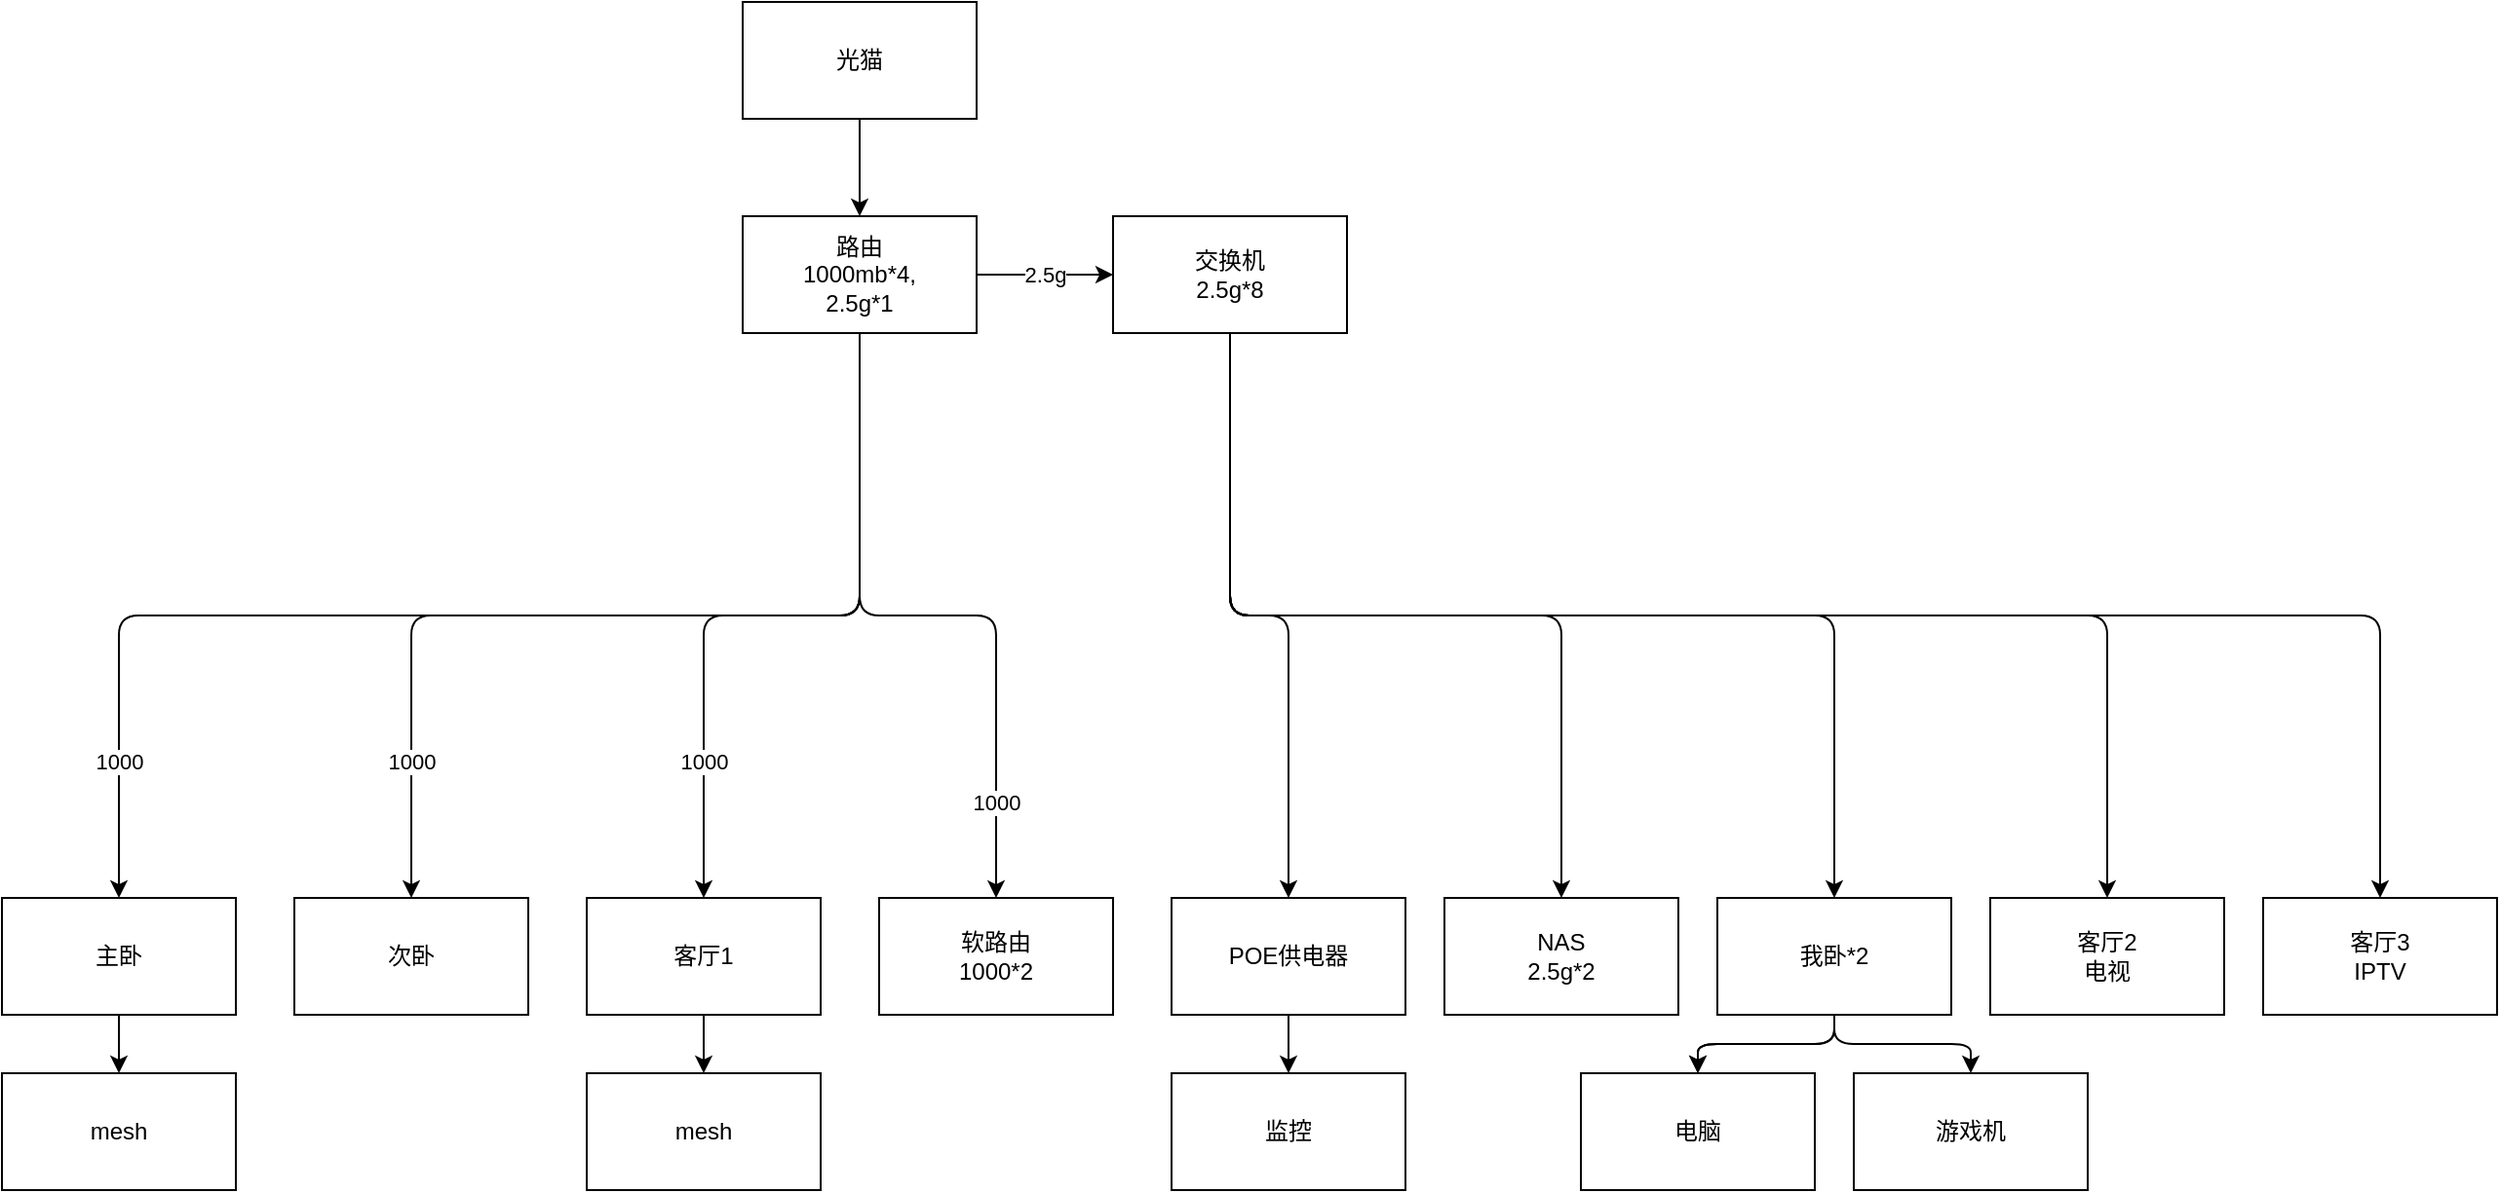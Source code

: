 <mxfile>
    <diagram id="ANKODWog5Ar2iBf3Cmg6" name="Page-1">
        <mxGraphModel dx="1525" dy="761" grid="1" gridSize="10" guides="1" tooltips="1" connect="1" arrows="1" fold="1" page="1" pageScale="1" pageWidth="850" pageHeight="1100" math="0" shadow="0">
            <root>
                <mxCell id="0"/>
                <mxCell id="1" parent="0"/>
                <mxCell id="52" style="edgeStyle=orthogonalEdgeStyle;html=1;exitX=0.5;exitY=1;exitDx=0;exitDy=0;entryX=0.5;entryY=0;entryDx=0;entryDy=0;" parent="1" source="2" target="3" edge="1">
                    <mxGeometry relative="1" as="geometry"/>
                </mxCell>
                <mxCell id="2" value="光猫" style="whiteSpace=wrap;html=1;" parent="1" vertex="1">
                    <mxGeometry x="400" y="10" width="120" height="60" as="geometry"/>
                </mxCell>
                <mxCell id="28" value="1000" style="edgeStyle=orthogonalEdgeStyle;html=1;exitX=0.5;exitY=1;exitDx=0;exitDy=0;entryX=0.5;entryY=0;entryDx=0;entryDy=0;" parent="1" source="3" target="27" edge="1">
                    <mxGeometry x="0.726" relative="1" as="geometry">
                        <mxPoint as="offset"/>
                    </mxGeometry>
                </mxCell>
                <mxCell id="32" value="2.5g" style="edgeStyle=orthogonalEdgeStyle;html=1;exitX=1;exitY=0.5;exitDx=0;exitDy=0;" parent="1" source="3" target="31" edge="1">
                    <mxGeometry relative="1" as="geometry"/>
                </mxCell>
                <mxCell id="53" value="1000" style="edgeStyle=orthogonalEdgeStyle;html=1;exitX=0.5;exitY=1;exitDx=0;exitDy=0;entryX=0.5;entryY=0;entryDx=0;entryDy=0;" parent="1" source="3" target="11" edge="1">
                    <mxGeometry x="0.731" relative="1" as="geometry">
                        <mxPoint x="290" y="280" as="targetPoint"/>
                        <mxPoint as="offset"/>
                    </mxGeometry>
                </mxCell>
                <mxCell id="60" value="1000" style="edgeStyle=orthogonalEdgeStyle;html=1;exitX=0.5;exitY=1;exitDx=0;exitDy=0;" edge="1" parent="1" source="3" target="9">
                    <mxGeometry x="0.791" relative="1" as="geometry">
                        <mxPoint as="offset"/>
                    </mxGeometry>
                </mxCell>
                <mxCell id="61" value="1000" style="edgeStyle=orthogonalEdgeStyle;html=1;entryX=0.5;entryY=0;entryDx=0;entryDy=0;" edge="1" parent="1" source="3" target="19">
                    <mxGeometry x="0.622" relative="1" as="geometry">
                        <mxPoint as="offset"/>
                    </mxGeometry>
                </mxCell>
                <mxCell id="3" value="路由&lt;br&gt;1000mb*4,&lt;br&gt;2.5g*1" style="whiteSpace=wrap;html=1;" parent="1" vertex="1">
                    <mxGeometry x="400" y="120" width="120" height="60" as="geometry"/>
                </mxCell>
                <mxCell id="37" style="edgeStyle=orthogonalEdgeStyle;html=1;entryX=0.5;entryY=0;entryDx=0;entryDy=0;" parent="1" source="9" target="36" edge="1">
                    <mxGeometry relative="1" as="geometry"/>
                </mxCell>
                <mxCell id="9" value="主卧" style="whiteSpace=wrap;html=1;" parent="1" vertex="1">
                    <mxGeometry x="20" y="470" width="120" height="60" as="geometry"/>
                </mxCell>
                <mxCell id="11" value="次卧" style="whiteSpace=wrap;html=1;" parent="1" vertex="1">
                    <mxGeometry x="170" y="470" width="120" height="60" as="geometry"/>
                </mxCell>
                <mxCell id="65" value="" style="edgeStyle=orthogonalEdgeStyle;html=1;" edge="1" parent="1" source="14" target="64">
                    <mxGeometry relative="1" as="geometry"/>
                </mxCell>
                <mxCell id="66" value="" style="edgeStyle=orthogonalEdgeStyle;html=1;" edge="1" parent="1" source="14" target="64">
                    <mxGeometry relative="1" as="geometry"/>
                </mxCell>
                <mxCell id="68" style="edgeStyle=orthogonalEdgeStyle;html=1;exitX=0.5;exitY=1;exitDx=0;exitDy=0;entryX=0.5;entryY=0;entryDx=0;entryDy=0;" edge="1" parent="1" source="14" target="67">
                    <mxGeometry relative="1" as="geometry"/>
                </mxCell>
                <mxCell id="14" value="我卧*2" style="whiteSpace=wrap;html=1;" parent="1" vertex="1">
                    <mxGeometry x="900" y="470" width="120" height="60" as="geometry"/>
                </mxCell>
                <mxCell id="44" value="" style="edgeStyle=orthogonalEdgeStyle;html=1;" parent="1" source="19" target="43" edge="1">
                    <mxGeometry relative="1" as="geometry"/>
                </mxCell>
                <mxCell id="19" value="客厅1" style="whiteSpace=wrap;html=1;" parent="1" vertex="1">
                    <mxGeometry x="320" y="470" width="120" height="60" as="geometry"/>
                </mxCell>
                <mxCell id="20" value="监控" style="whiteSpace=wrap;html=1;" parent="1" vertex="1">
                    <mxGeometry x="620" y="560" width="120" height="60" as="geometry"/>
                </mxCell>
                <mxCell id="21" value="NAS&lt;br&gt;2.5g*2" style="whiteSpace=wrap;html=1;" parent="1" vertex="1">
                    <mxGeometry x="760" y="470" width="120" height="60" as="geometry"/>
                </mxCell>
                <mxCell id="27" value="软路由&lt;br&gt;1000*2" style="whiteSpace=wrap;html=1;" parent="1" vertex="1">
                    <mxGeometry x="470" y="470" width="120" height="60" as="geometry"/>
                </mxCell>
                <mxCell id="33" style="edgeStyle=orthogonalEdgeStyle;html=1;exitX=0.5;exitY=1;exitDx=0;exitDy=0;" parent="1" source="31" target="21" edge="1">
                    <mxGeometry relative="1" as="geometry"/>
                </mxCell>
                <mxCell id="34" style="edgeStyle=orthogonalEdgeStyle;html=1;exitX=0.5;exitY=1;exitDx=0;exitDy=0;entryX=0.5;entryY=0;entryDx=0;entryDy=0;" parent="1" source="31" target="14" edge="1">
                    <mxGeometry relative="1" as="geometry"/>
                </mxCell>
                <mxCell id="47" style="edgeStyle=orthogonalEdgeStyle;html=1;exitX=0.5;exitY=1;exitDx=0;exitDy=0;entryX=0.5;entryY=0;entryDx=0;entryDy=0;" parent="1" source="31" target="46" edge="1">
                    <mxGeometry relative="1" as="geometry"/>
                </mxCell>
                <mxCell id="62" style="edgeStyle=orthogonalEdgeStyle;html=1;exitX=0.5;exitY=1;exitDx=0;exitDy=0;entryX=0.5;entryY=0;entryDx=0;entryDy=0;" edge="1" parent="1" source="31" target="54">
                    <mxGeometry relative="1" as="geometry"/>
                </mxCell>
                <mxCell id="63" style="edgeStyle=orthogonalEdgeStyle;html=1;exitX=0.5;exitY=1;exitDx=0;exitDy=0;" edge="1" parent="1" source="31" target="50">
                    <mxGeometry relative="1" as="geometry"/>
                </mxCell>
                <mxCell id="31" value="交换机&lt;br&gt;2.5g*8" style="whiteSpace=wrap;html=1;" parent="1" vertex="1">
                    <mxGeometry x="590" y="120" width="120" height="60" as="geometry"/>
                </mxCell>
                <mxCell id="36" value="mesh" style="whiteSpace=wrap;html=1;" parent="1" vertex="1">
                    <mxGeometry x="20" y="560" width="120" height="60" as="geometry"/>
                </mxCell>
                <mxCell id="43" value="mesh" style="whiteSpace=wrap;html=1;" parent="1" vertex="1">
                    <mxGeometry x="320" y="560" width="120" height="60" as="geometry"/>
                </mxCell>
                <mxCell id="46" value="客厅2&lt;br&gt;电视" style="whiteSpace=wrap;html=1;" parent="1" vertex="1">
                    <mxGeometry x="1040" y="470" width="120" height="60" as="geometry"/>
                </mxCell>
                <mxCell id="50" value="客厅3&lt;br&gt;IPTV" style="whiteSpace=wrap;html=1;" parent="1" vertex="1">
                    <mxGeometry x="1180" y="470" width="120" height="60" as="geometry"/>
                </mxCell>
                <mxCell id="56" value="" style="edgeStyle=orthogonalEdgeStyle;html=1;" parent="1" source="54" target="20" edge="1">
                    <mxGeometry relative="1" as="geometry"/>
                </mxCell>
                <mxCell id="54" value="POE供电器" style="whiteSpace=wrap;html=1;" parent="1" vertex="1">
                    <mxGeometry x="620" y="470" width="120" height="60" as="geometry"/>
                </mxCell>
                <mxCell id="64" value="电脑" style="whiteSpace=wrap;html=1;" vertex="1" parent="1">
                    <mxGeometry x="830" y="560" width="120" height="60" as="geometry"/>
                </mxCell>
                <mxCell id="67" value="游戏机" style="whiteSpace=wrap;html=1;" vertex="1" parent="1">
                    <mxGeometry x="970" y="560" width="120" height="60" as="geometry"/>
                </mxCell>
            </root>
        </mxGraphModel>
    </diagram>
</mxfile>